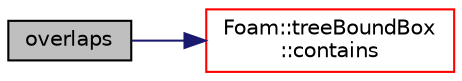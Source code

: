 digraph "overlaps"
{
  bgcolor="transparent";
  edge [fontname="Helvetica",fontsize="10",labelfontname="Helvetica",labelfontsize="10"];
  node [fontname="Helvetica",fontsize="10",shape=record];
  rankdir="LR";
  Node1 [label="overlaps",height=0.2,width=0.4,color="black", fillcolor="grey75", style="filled", fontcolor="black"];
  Node1 -> Node2 [color="midnightblue",fontsize="10",style="solid",fontname="Helvetica"];
  Node2 [label="Foam::treeBoundBox\l::contains",height=0.2,width=0.4,color="red",URL="$a02681.html#a5f8aa323280184659cd2ac2c68fee587",tooltip="Contains point (inside or on edge) and moving in direction. "];
}
